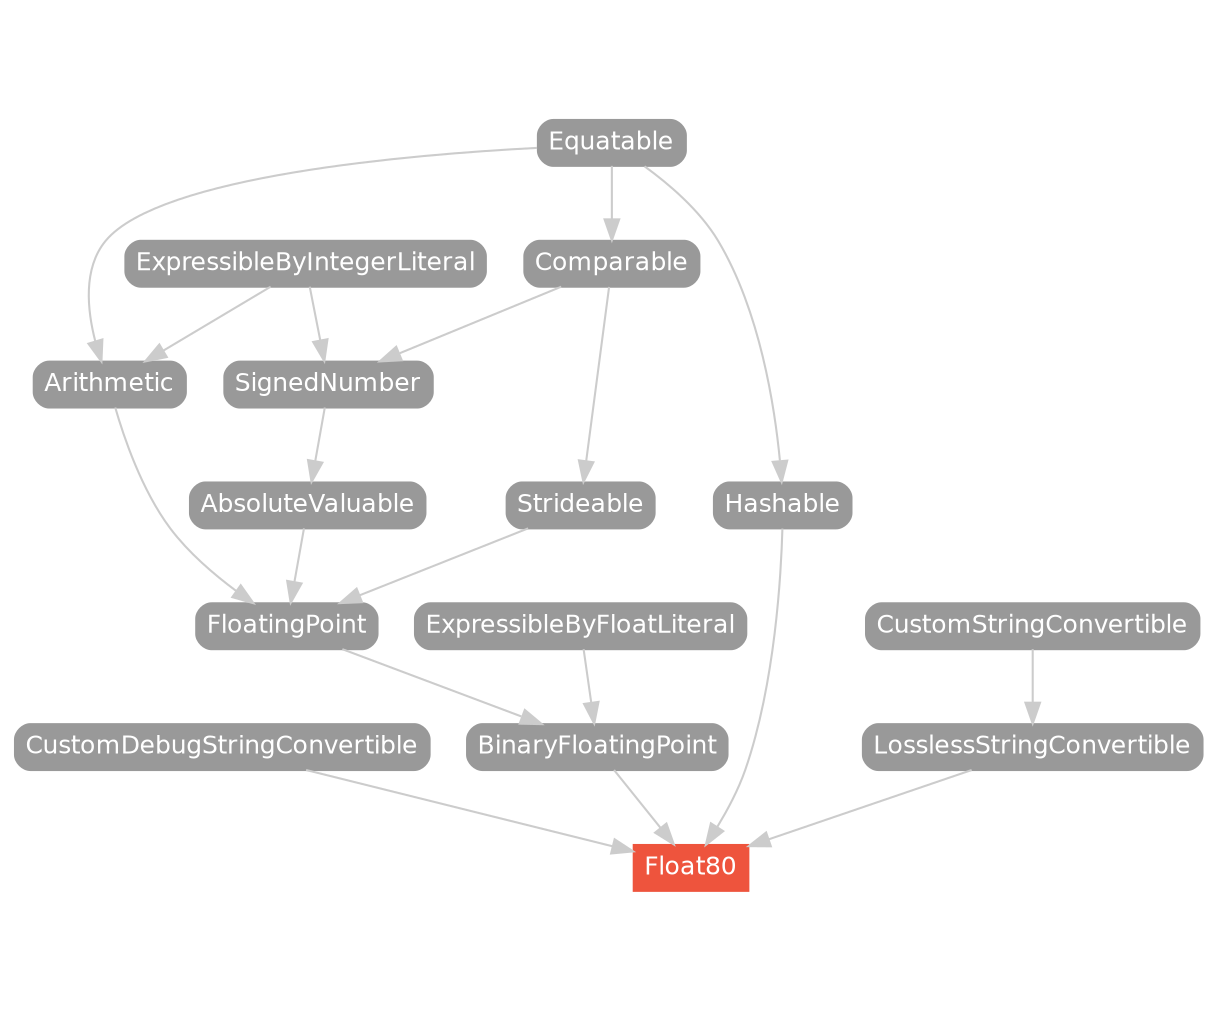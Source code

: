 strict digraph "Float80 - Type Hierarchy - SwiftDoc.org" {
    pad="0.1,0.8"
    node [shape=box, style="filled,rounded", color="#999999", fillcolor="#999999", fontcolor=white, fontname=Helvetica, fontnames="Helvetica,sansserif", fontsize=12, margin="0.07,0.05", height="0.3"]
    edge [color="#cccccc"]
    "AbsoluteValuable" [URL="/protocol/AbsoluteValuable/hierarchy/"]
    "Arithmetic" [URL="/protocol/Arithmetic/hierarchy/"]
    "BinaryFloatingPoint" [URL="/protocol/BinaryFloatingPoint/hierarchy/"]
    "Comparable" [URL="/protocol/Comparable/hierarchy/"]
    "CustomDebugStringConvertible" [URL="/protocol/CustomDebugStringConvertible/hierarchy/"]
    "CustomStringConvertible" [URL="/protocol/CustomStringConvertible/hierarchy/"]
    "Equatable" [URL="/protocol/Equatable/hierarchy/"]
    "ExpressibleByFloatLiteral" [URL="/protocol/ExpressibleByFloatLiteral/hierarchy/"]
    "ExpressibleByIntegerLiteral" [URL="/protocol/ExpressibleByIntegerLiteral/hierarchy/"]
    "Float80" [URL="/type/Float80/", style="filled", fillcolor="#ee543d", color="#ee543d"]
    "FloatingPoint" [URL="/protocol/FloatingPoint/hierarchy/"]
    "Hashable" [URL="/protocol/Hashable/hierarchy/"]
    "LosslessStringConvertible" [URL="/protocol/LosslessStringConvertible/hierarchy/"]
    "SignedNumber" [URL="/protocol/SignedNumber/hierarchy/"]
    "Strideable" [URL="/protocol/Strideable/hierarchy/"]    "LosslessStringConvertible" -> "Float80"
    "CustomDebugStringConvertible" -> "Float80"
    "BinaryFloatingPoint" -> "Float80"
    "Hashable" -> "Float80"
    "CustomStringConvertible" -> "LosslessStringConvertible"
    "FloatingPoint" -> "BinaryFloatingPoint"
    "ExpressibleByFloatLiteral" -> "BinaryFloatingPoint"
    "Arithmetic" -> "FloatingPoint"
    "AbsoluteValuable" -> "FloatingPoint"
    "Strideable" -> "FloatingPoint"
    "Equatable" -> "Arithmetic"
    "ExpressibleByIntegerLiteral" -> "Arithmetic"
    "SignedNumber" -> "AbsoluteValuable"
    "Comparable" -> "SignedNumber"
    "ExpressibleByIntegerLiteral" -> "SignedNumber"
    "Equatable" -> "Comparable"
    "Comparable" -> "Strideable"
    "Equatable" -> "Comparable"
    "Equatable" -> "Hashable"
    subgraph Types {
        rank = max; "Float80";
    }
}